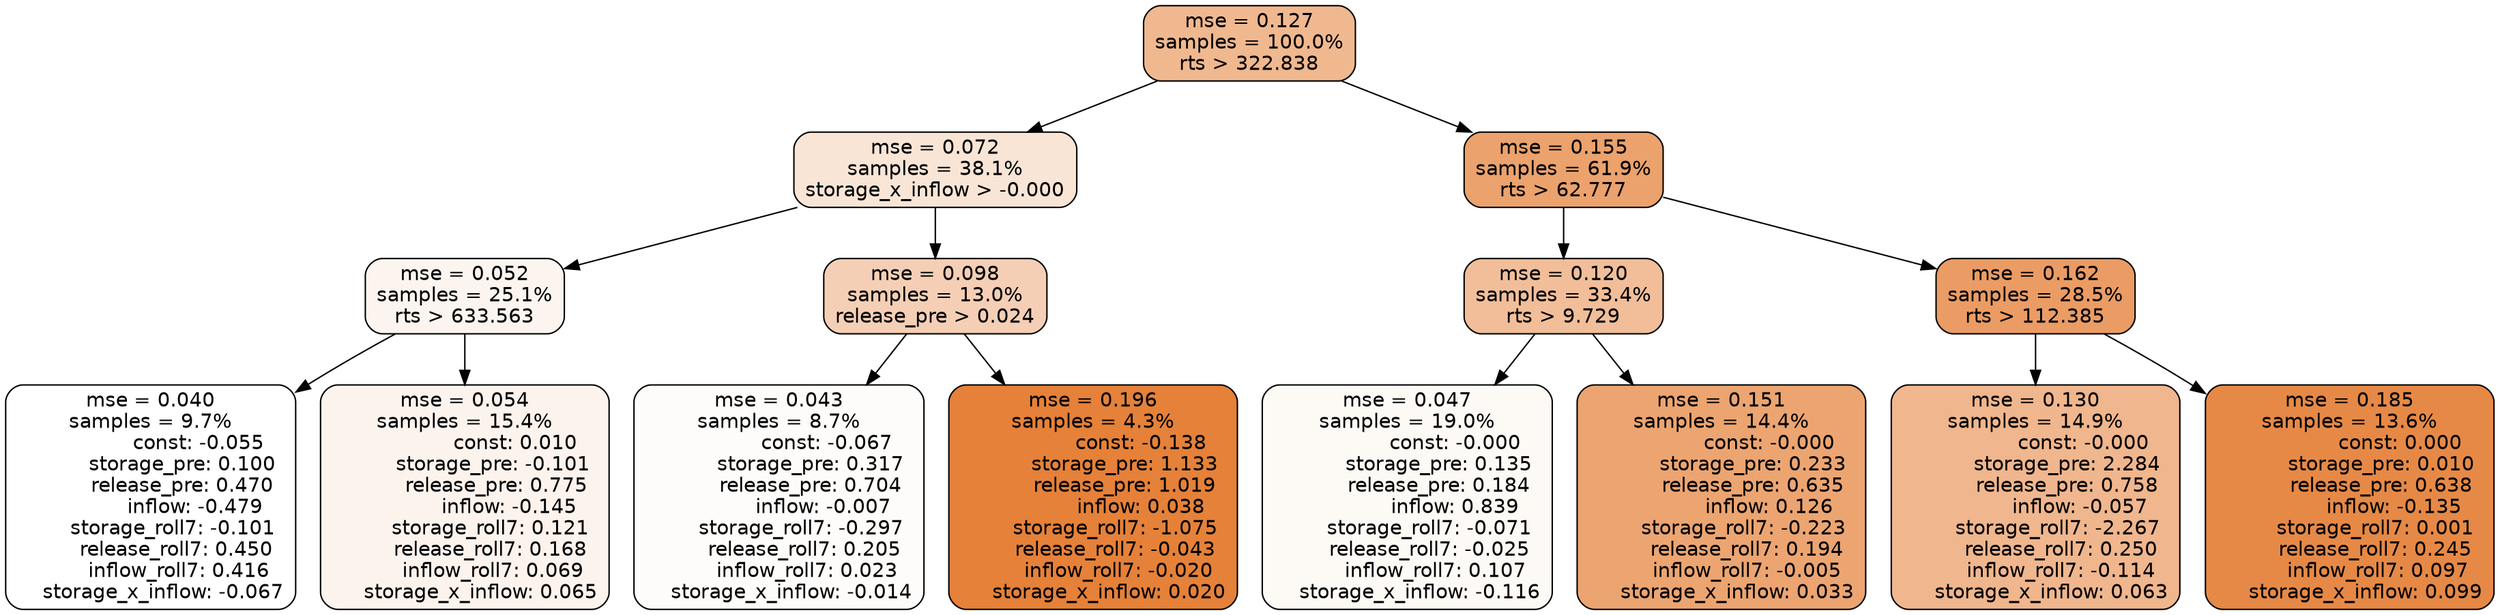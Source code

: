 digraph tree {
node [shape=rectangle, style="filled, rounded", color="black", fontname=helvetica] ;
edge [fontname=helvetica] ;
	"0" [label="mse = 0.127
samples = 100.0%
rts > 322.838", fillcolor="#f0b88f"]
	"8" [label="mse = 0.072
samples = 38.1%
storage_x_inflow > -0.000", fillcolor="#f9e5d6"]
	"1" [label="mse = 0.155
samples = 61.9%
rts > 62.777", fillcolor="#eba26c"]
	"9" [label="mse = 0.052
samples = 25.1%
rts > 633.563", fillcolor="#fcf5ef"]
	"12" [label="mse = 0.098
samples = 13.0%
release_pre > 0.024", fillcolor="#f5cfb5"]
	"2" [label="mse = 0.120
samples = 33.4%
rts > 9.729", fillcolor="#f1be99"]
	"5" [label="mse = 0.162
samples = 28.5%
rts > 112.385", fillcolor="#ea9c64"]
	"10" [label="mse = 0.040
samples = 9.7%
               const: -0.055
          storage_pre: 0.100
          release_pre: 0.470
              inflow: -0.479
       storage_roll7: -0.101
        release_roll7: 0.450
         inflow_roll7: 0.416
    storage_x_inflow: -0.067", fillcolor="#ffffff"]
	"11" [label="mse = 0.054
samples = 15.4%
                const: 0.010
         storage_pre: -0.101
          release_pre: 0.775
              inflow: -0.145
        storage_roll7: 0.121
        release_roll7: 0.168
         inflow_roll7: 0.069
     storage_x_inflow: 0.065", fillcolor="#fcf3ed"]
	"13" [label="mse = 0.043
samples = 8.7%
               const: -0.067
          storage_pre: 0.317
          release_pre: 0.704
              inflow: -0.007
       storage_roll7: -0.297
        release_roll7: 0.205
         inflow_roll7: 0.023
    storage_x_inflow: -0.014", fillcolor="#fefcfa"]
	"14" [label="mse = 0.196
samples = 4.3%
               const: -0.138
          storage_pre: 1.133
          release_pre: 1.019
               inflow: 0.038
       storage_roll7: -1.075
       release_roll7: -0.043
        inflow_roll7: -0.020
     storage_x_inflow: 0.020", fillcolor="#e58139"]
	"3" [label="mse = 0.047
samples = 19.0%
               const: -0.000
          storage_pre: 0.135
          release_pre: 0.184
               inflow: 0.839
       storage_roll7: -0.071
       release_roll7: -0.025
         inflow_roll7: 0.107
    storage_x_inflow: -0.116", fillcolor="#fdf9f5"]
	"4" [label="mse = 0.151
samples = 14.4%
               const: -0.000
          storage_pre: 0.233
          release_pre: 0.635
               inflow: 0.126
       storage_roll7: -0.223
        release_roll7: 0.194
        inflow_roll7: -0.005
     storage_x_inflow: 0.033", fillcolor="#eca571"]
	"7" [label="mse = 0.130
samples = 14.9%
               const: -0.000
          storage_pre: 2.284
          release_pre: 0.758
              inflow: -0.057
       storage_roll7: -2.267
        release_roll7: 0.250
        inflow_roll7: -0.114
     storage_x_inflow: 0.063", fillcolor="#f0b68d"]
	"6" [label="mse = 0.185
samples = 13.6%
                const: 0.000
          storage_pre: 0.010
          release_pre: 0.638
              inflow: -0.135
        storage_roll7: 0.001
        release_roll7: 0.245
         inflow_roll7: 0.097
     storage_x_inflow: 0.099", fillcolor="#e68946"]

	"0" -> "1"
	"0" -> "8"
	"8" -> "9"
	"8" -> "12"
	"1" -> "2"
	"1" -> "5"
	"9" -> "10"
	"9" -> "11"
	"12" -> "13"
	"12" -> "14"
	"2" -> "3"
	"2" -> "4"
	"5" -> "6"
	"5" -> "7"
}
